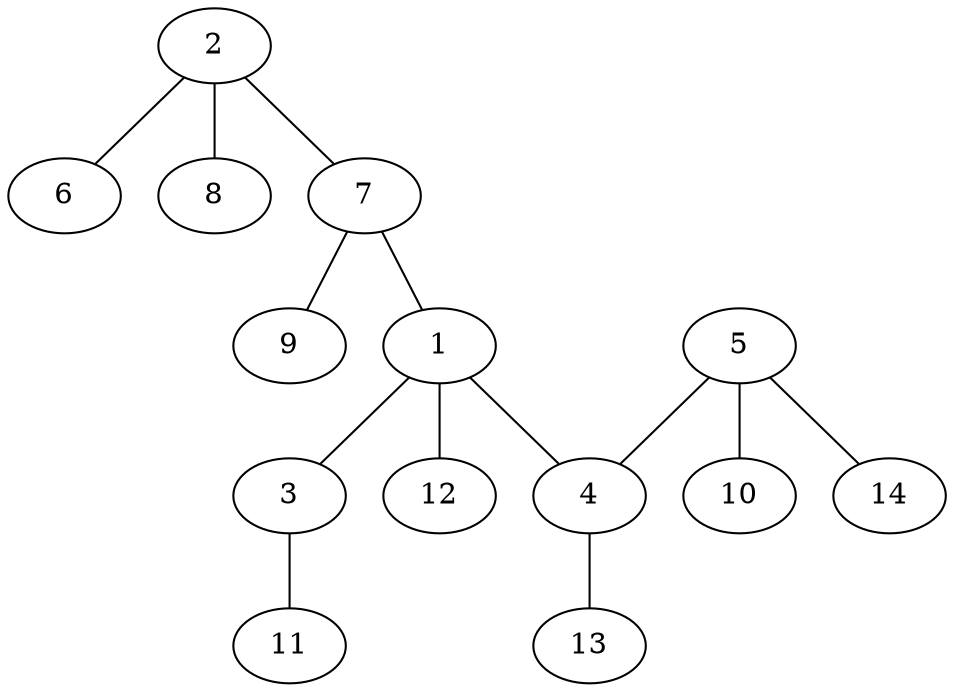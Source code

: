 strict graph "" {
	2	 [style=vertex];
	6	 [style=vertex];
	2 -- 6	 [style="edge"];
	8	 [style=vertex];
	2 -- 8	 [style="edge"];
	7	 [style=vertex];
	2 -- 7	 [style="edge"];
	9	 [style=vertex];
	7 -- 9	 [style="edge"];
	1	 [style=vertex];
	7 -- 1	 [style="edge"];
	3	 [style=vertex];
	1 -- 3	 [style="edge"];
	12	 [style=vertex];
	1 -- 12	 [style="edge"];
	4	 [style=vertex];
	1 -- 4	 [style="edge"];
	5	 [style=vertex];
	10	 [style=vertex];
	5 -- 10	 [style="edge"];
	5 -- 4	 [style="edge"];
	14	 [style=vertex];
	5 -- 14	 [style="edge"];
	11	 [style=vertex];
	3 -- 11	 [style="edge"];
	13	 [style=vertex];
	4 -- 13	 [style="edge"];
}
